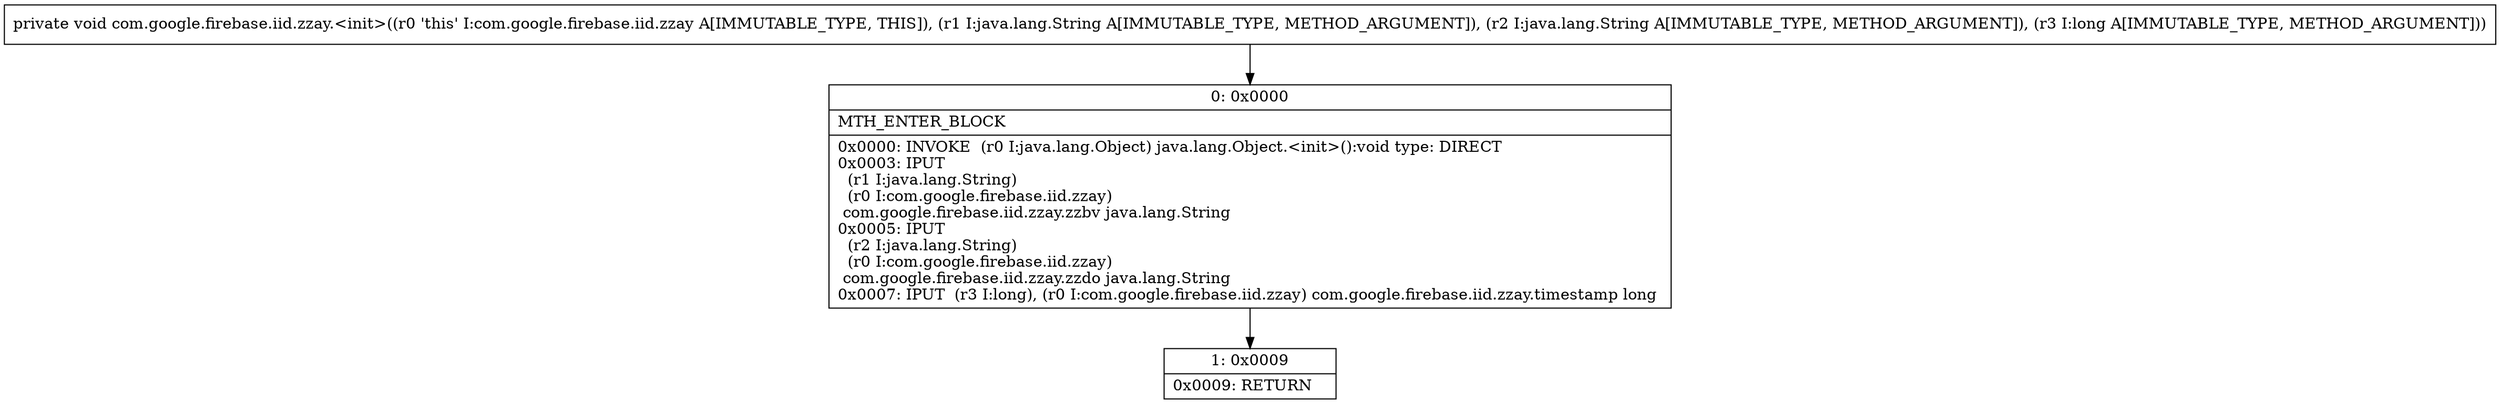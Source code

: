 digraph "CFG forcom.google.firebase.iid.zzay.\<init\>(Ljava\/lang\/String;Ljava\/lang\/String;J)V" {
Node_0 [shape=record,label="{0\:\ 0x0000|MTH_ENTER_BLOCK\l|0x0000: INVOKE  (r0 I:java.lang.Object) java.lang.Object.\<init\>():void type: DIRECT \l0x0003: IPUT  \l  (r1 I:java.lang.String)\l  (r0 I:com.google.firebase.iid.zzay)\l com.google.firebase.iid.zzay.zzbv java.lang.String \l0x0005: IPUT  \l  (r2 I:java.lang.String)\l  (r0 I:com.google.firebase.iid.zzay)\l com.google.firebase.iid.zzay.zzdo java.lang.String \l0x0007: IPUT  (r3 I:long), (r0 I:com.google.firebase.iid.zzay) com.google.firebase.iid.zzay.timestamp long \l}"];
Node_1 [shape=record,label="{1\:\ 0x0009|0x0009: RETURN   \l}"];
MethodNode[shape=record,label="{private void com.google.firebase.iid.zzay.\<init\>((r0 'this' I:com.google.firebase.iid.zzay A[IMMUTABLE_TYPE, THIS]), (r1 I:java.lang.String A[IMMUTABLE_TYPE, METHOD_ARGUMENT]), (r2 I:java.lang.String A[IMMUTABLE_TYPE, METHOD_ARGUMENT]), (r3 I:long A[IMMUTABLE_TYPE, METHOD_ARGUMENT])) }"];
MethodNode -> Node_0;
Node_0 -> Node_1;
}

